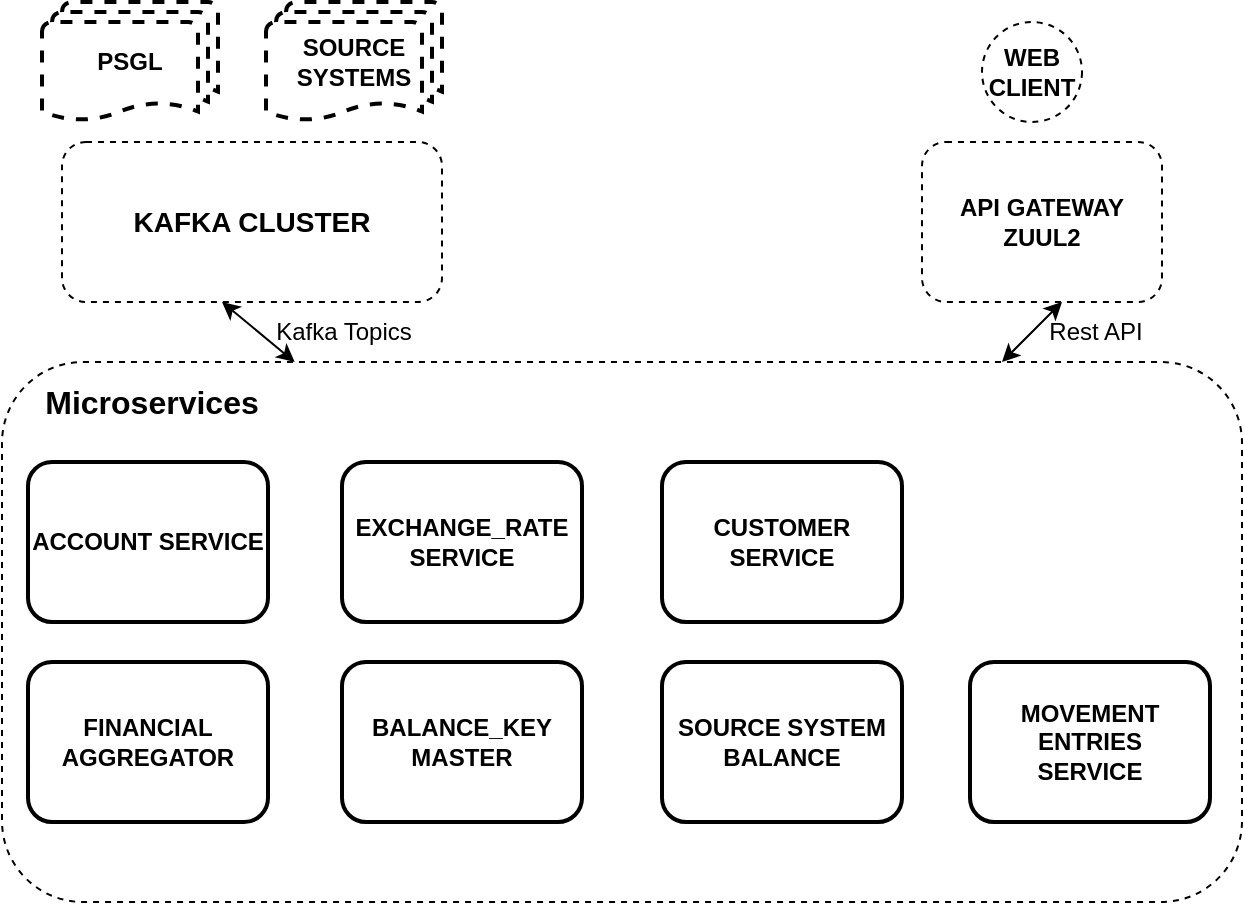 <mxfile pages="1" version="11.2.2" type="github"><diagram id="vtivi0a4cqGz-XkjB8cN" name="Page-1"><mxGraphModel dx="1186" dy="568" grid="1" gridSize="10" guides="1" tooltips="1" connect="1" arrows="1" fold="1" page="1" pageScale="1" pageWidth="827" pageHeight="1169" math="0" shadow="0"><root><mxCell id="0"/><mxCell id="1" parent="0"/><mxCell id="q_hI32JW0z2Q12_HPcQ8-14" value="" style="rounded=1;whiteSpace=wrap;html=1;strokeWidth=1;dashed=1;" parent="1" vertex="1"><mxGeometry x="70" y="190" width="620" height="270" as="geometry"/></mxCell><mxCell id="q_hI32JW0z2Q12_HPcQ8-2" value="&lt;font style=&quot;font-size: 14px&quot;&gt;&lt;b&gt;KAFKA CLUSTER&lt;/b&gt;&lt;/font&gt;" style="rounded=1;whiteSpace=wrap;html=1;dashed=1;" parent="1" vertex="1"><mxGeometry x="100" y="80" width="190" height="80" as="geometry"/></mxCell><mxCell id="q_hI32JW0z2Q12_HPcQ8-3" value="&lt;b&gt;ACCOUNT SERVICE&lt;/b&gt;" style="rounded=1;whiteSpace=wrap;html=1;strokeWidth=2;" parent="1" vertex="1"><mxGeometry x="83" y="240" width="120" height="80" as="geometry"/></mxCell><mxCell id="q_hI32JW0z2Q12_HPcQ8-4" value="&lt;b&gt;EXCHANGE_RATE&lt;br&gt;SERVICE&lt;/b&gt;" style="rounded=1;whiteSpace=wrap;html=1;strokeWidth=2;" parent="1" vertex="1"><mxGeometry x="240" y="240" width="120" height="80" as="geometry"/></mxCell><mxCell id="q_hI32JW0z2Q12_HPcQ8-5" value="&lt;b&gt;API GATEWAY&lt;br&gt;ZUUL2&lt;br&gt;&lt;/b&gt;" style="rounded=1;whiteSpace=wrap;html=1;strokeWidth=1;dashed=1;" parent="1" vertex="1"><mxGeometry x="530" y="80" width="120" height="80" as="geometry"/></mxCell><mxCell id="q_hI32JW0z2Q12_HPcQ8-7" value="&lt;b&gt;PSGL&lt;/b&gt;" style="strokeWidth=2;html=1;shape=mxgraph.flowchart.multi-document;whiteSpace=wrap;dashed=1;" parent="1" vertex="1"><mxGeometry x="90" y="10" width="88" height="60" as="geometry"/></mxCell><mxCell id="q_hI32JW0z2Q12_HPcQ8-8" value="&lt;b&gt;SOURCE SYSTEMS&lt;/b&gt;" style="strokeWidth=2;html=1;shape=mxgraph.flowchart.multi-document;whiteSpace=wrap;dashed=1;" parent="1" vertex="1"><mxGeometry x="202" y="10" width="88" height="60" as="geometry"/></mxCell><mxCell id="q_hI32JW0z2Q12_HPcQ8-9" value="&lt;b&gt;CUSTOMER SERVICE&lt;/b&gt;" style="rounded=1;whiteSpace=wrap;html=1;strokeWidth=2;" parent="1" vertex="1"><mxGeometry x="400" y="240" width="120" height="80" as="geometry"/></mxCell><mxCell id="q_hI32JW0z2Q12_HPcQ8-10" value="&lt;b&gt;MOVEMENT ENTRIES&lt;br&gt;SERVICE&lt;/b&gt;" style="rounded=1;whiteSpace=wrap;html=1;strokeWidth=2;" parent="1" vertex="1"><mxGeometry x="554" y="340" width="120" height="80" as="geometry"/></mxCell><mxCell id="q_hI32JW0z2Q12_HPcQ8-11" value="&lt;b&gt;FINANCIAL AGGREGATOR&lt;/b&gt;" style="rounded=1;whiteSpace=wrap;html=1;strokeWidth=2;" parent="1" vertex="1"><mxGeometry x="83" y="340" width="120" height="80" as="geometry"/></mxCell><mxCell id="q_hI32JW0z2Q12_HPcQ8-12" value="&lt;b&gt;BALANCE_KEY MASTER&lt;/b&gt;" style="rounded=1;whiteSpace=wrap;html=1;strokeWidth=2;" parent="1" vertex="1"><mxGeometry x="240" y="340" width="120" height="80" as="geometry"/></mxCell><mxCell id="q_hI32JW0z2Q12_HPcQ8-13" value="&lt;b&gt;SOURCE SYSTEM BALANCE &lt;br&gt;&lt;/b&gt;" style="rounded=1;whiteSpace=wrap;html=1;strokeWidth=2;" parent="1" vertex="1"><mxGeometry x="400" y="340" width="120" height="80" as="geometry"/></mxCell><mxCell id="q_hI32JW0z2Q12_HPcQ8-15" value="&lt;b&gt;&lt;font style=&quot;font-size: 16px&quot;&gt;Microservices&lt;/font&gt;&lt;/b&gt;" style="text;html=1;strokeColor=none;fillColor=none;align=center;verticalAlign=middle;whiteSpace=wrap;rounded=0;dashed=1;" parent="1" vertex="1"><mxGeometry x="80" y="200" width="130" height="20" as="geometry"/></mxCell><mxCell id="q_hI32JW0z2Q12_HPcQ8-22" value="" style="endArrow=classic;startArrow=classic;html=1;" parent="1" source="q_hI32JW0z2Q12_HPcQ8-14" edge="1"><mxGeometry width="50" height="50" relative="1" as="geometry"><mxPoint x="140" y="200" as="sourcePoint"/><mxPoint x="180" y="160" as="targetPoint"/></mxGeometry></mxCell><mxCell id="q_hI32JW0z2Q12_HPcQ8-23" value="" style="endArrow=classic;startArrow=classic;html=1;" parent="1" edge="1"><mxGeometry width="50" height="50" relative="1" as="geometry"><mxPoint x="570" y="190" as="sourcePoint"/><mxPoint x="600" y="160" as="targetPoint"/></mxGeometry></mxCell><mxCell id="jLlbVH75H5TSlzr_rwQb-1" value="&lt;b&gt;WEB &lt;br&gt;CLIENT&lt;/b&gt;" style="ellipse;whiteSpace=wrap;html=1;aspect=fixed;dashed=1;" vertex="1" parent="1"><mxGeometry x="560" y="20" width="50" height="50" as="geometry"/></mxCell><mxCell id="jLlbVH75H5TSlzr_rwQb-2" value="Kafka Topics" style="text;html=1;strokeColor=none;fillColor=none;align=center;verticalAlign=middle;whiteSpace=wrap;rounded=0;dashed=1;" vertex="1" parent="1"><mxGeometry x="201" y="165" width="80" height="20" as="geometry"/></mxCell><mxCell id="jLlbVH75H5TSlzr_rwQb-3" value="Rest API" style="text;html=1;strokeColor=none;fillColor=none;align=center;verticalAlign=middle;whiteSpace=wrap;rounded=0;dashed=1;" vertex="1" parent="1"><mxGeometry x="592" y="165" width="50" height="20" as="geometry"/></mxCell></root></mxGraphModel></diagram></mxfile>